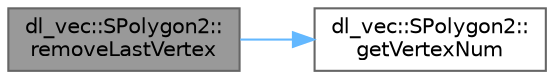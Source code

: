 digraph "dl_vec::SPolygon2::removeLastVertex"
{
 // LATEX_PDF_SIZE
  bgcolor="transparent";
  edge [fontname=Helvetica,fontsize=10,labelfontname=Helvetica,labelfontsize=10];
  node [fontname=Helvetica,fontsize=10,shape=box,height=0.2,width=0.4];
  rankdir="LR";
  Node1 [id="Node000001",label="dl_vec::SPolygon2::\lremoveLastVertex",height=0.2,width=0.4,color="gray40", fillcolor="grey60", style="filled", fontcolor="black",tooltip="1番最後の頂点を削除する関数"];
  Node1 -> Node2 [id="edge1_Node000001_Node000002",color="steelblue1",style="solid",tooltip=" "];
  Node2 [id="Node000002",label="dl_vec::SPolygon2::\lgetVertexNum",height=0.2,width=0.4,color="grey40", fillcolor="white", style="filled",URL="$structdl__vec_1_1_s_polygon2.html#a8e2e67f29a3f1aaa0570ee717202d170",tooltip="多角形の頂点数を返す関数"];
}
